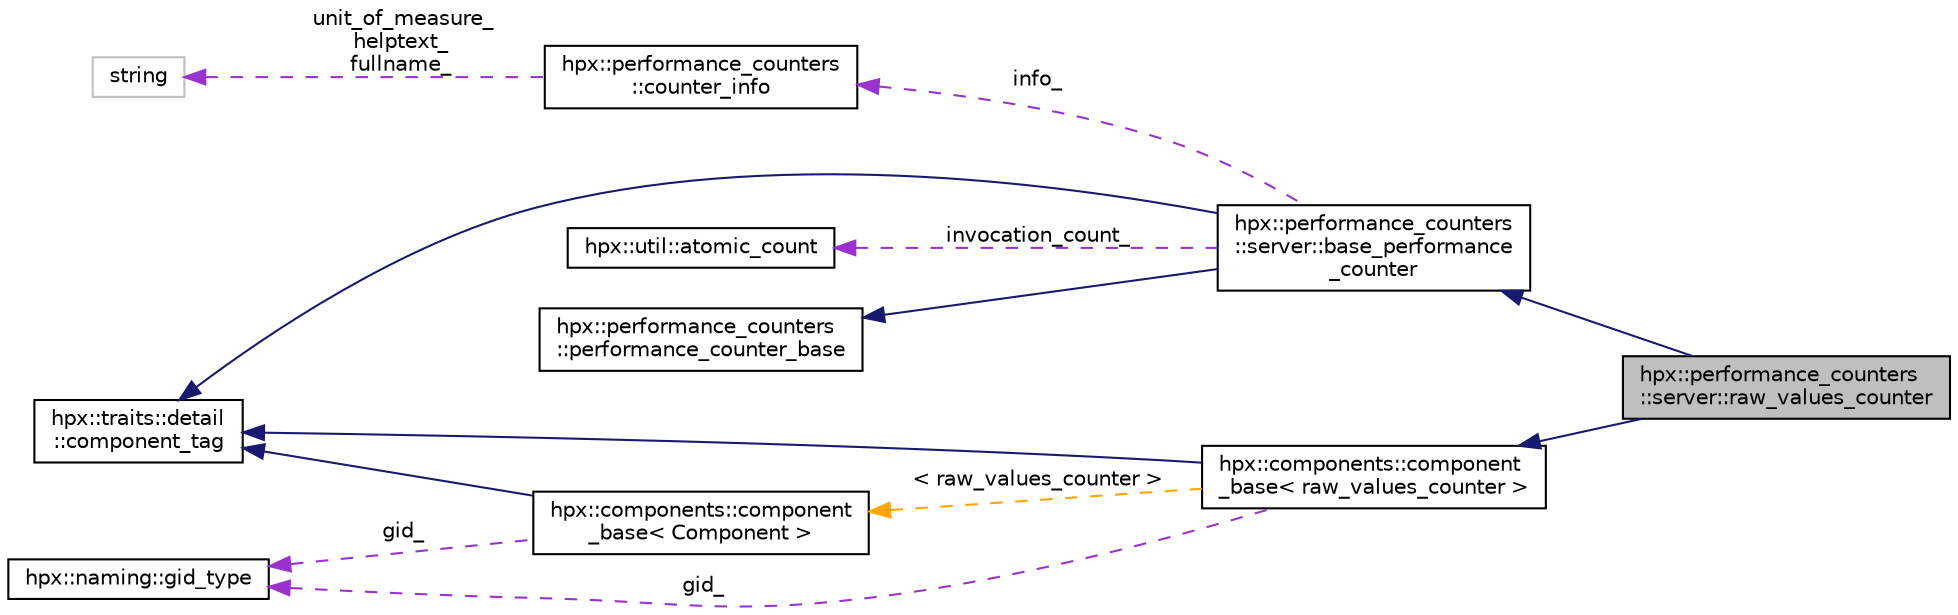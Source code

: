 digraph "hpx::performance_counters::server::raw_values_counter"
{
  edge [fontname="Helvetica",fontsize="10",labelfontname="Helvetica",labelfontsize="10"];
  node [fontname="Helvetica",fontsize="10",shape=record];
  rankdir="LR";
  Node6 [label="hpx::performance_counters\l::server::raw_values_counter",height=0.2,width=0.4,color="black", fillcolor="grey75", style="filled", fontcolor="black"];
  Node7 -> Node6 [dir="back",color="midnightblue",fontsize="10",style="solid",fontname="Helvetica"];
  Node7 [label="hpx::performance_counters\l::server::base_performance\l_counter",height=0.2,width=0.4,color="black", fillcolor="white", style="filled",URL="$d7/d92/classhpx_1_1performance__counters_1_1server_1_1base__performance__counter.html"];
  Node8 -> Node7 [dir="back",color="midnightblue",fontsize="10",style="solid",fontname="Helvetica"];
  Node8 [label="hpx::performance_counters\l::performance_counter_base",height=0.2,width=0.4,color="black", fillcolor="white", style="filled",URL="$d4/dab/structhpx_1_1performance__counters_1_1performance__counter__base.html"];
  Node9 -> Node7 [dir="back",color="midnightblue",fontsize="10",style="solid",fontname="Helvetica"];
  Node9 [label="hpx::traits::detail\l::component_tag",height=0.2,width=0.4,color="black", fillcolor="white", style="filled",URL="$d8/d79/structhpx_1_1traits_1_1detail_1_1component__tag.html"];
  Node10 -> Node7 [dir="back",color="darkorchid3",fontsize="10",style="dashed",label=" info_" ,fontname="Helvetica"];
  Node10 [label="hpx::performance_counters\l::counter_info",height=0.2,width=0.4,color="black", fillcolor="white", style="filled",URL="$d4/dc4/structhpx_1_1performance__counters_1_1counter__info.html"];
  Node11 -> Node10 [dir="back",color="darkorchid3",fontsize="10",style="dashed",label=" unit_of_measure_\nhelptext_\nfullname_" ,fontname="Helvetica"];
  Node11 [label="string",height=0.2,width=0.4,color="grey75", fillcolor="white", style="filled"];
  Node12 -> Node7 [dir="back",color="darkorchid3",fontsize="10",style="dashed",label=" invocation_count_" ,fontname="Helvetica"];
  Node12 [label="hpx::util::atomic_count",height=0.2,width=0.4,color="black", fillcolor="white", style="filled",URL="$dc/d59/classhpx_1_1util_1_1atomic__count.html"];
  Node13 -> Node6 [dir="back",color="midnightblue",fontsize="10",style="solid",fontname="Helvetica"];
  Node13 [label="hpx::components::component\l_base\< raw_values_counter \>",height=0.2,width=0.4,color="black", fillcolor="white", style="filled",URL="$d2/de6/classhpx_1_1components_1_1component__base.html"];
  Node9 -> Node13 [dir="back",color="midnightblue",fontsize="10",style="solid",fontname="Helvetica"];
  Node14 -> Node13 [dir="back",color="darkorchid3",fontsize="10",style="dashed",label=" gid_" ,fontname="Helvetica"];
  Node14 [label="hpx::naming::gid_type",height=0.2,width=0.4,color="black", fillcolor="white", style="filled",URL="$d3/d67/structhpx_1_1naming_1_1gid__type.html",tooltip="Global identifier for components across the HPX system. "];
  Node15 -> Node13 [dir="back",color="orange",fontsize="10",style="dashed",label=" \< raw_values_counter \>" ,fontname="Helvetica"];
  Node15 [label="hpx::components::component\l_base\< Component \>",height=0.2,width=0.4,color="black", fillcolor="white", style="filled",URL="$d2/de6/classhpx_1_1components_1_1component__base.html"];
  Node9 -> Node15 [dir="back",color="midnightblue",fontsize="10",style="solid",fontname="Helvetica"];
  Node14 -> Node15 [dir="back",color="darkorchid3",fontsize="10",style="dashed",label=" gid_" ,fontname="Helvetica"];
}
